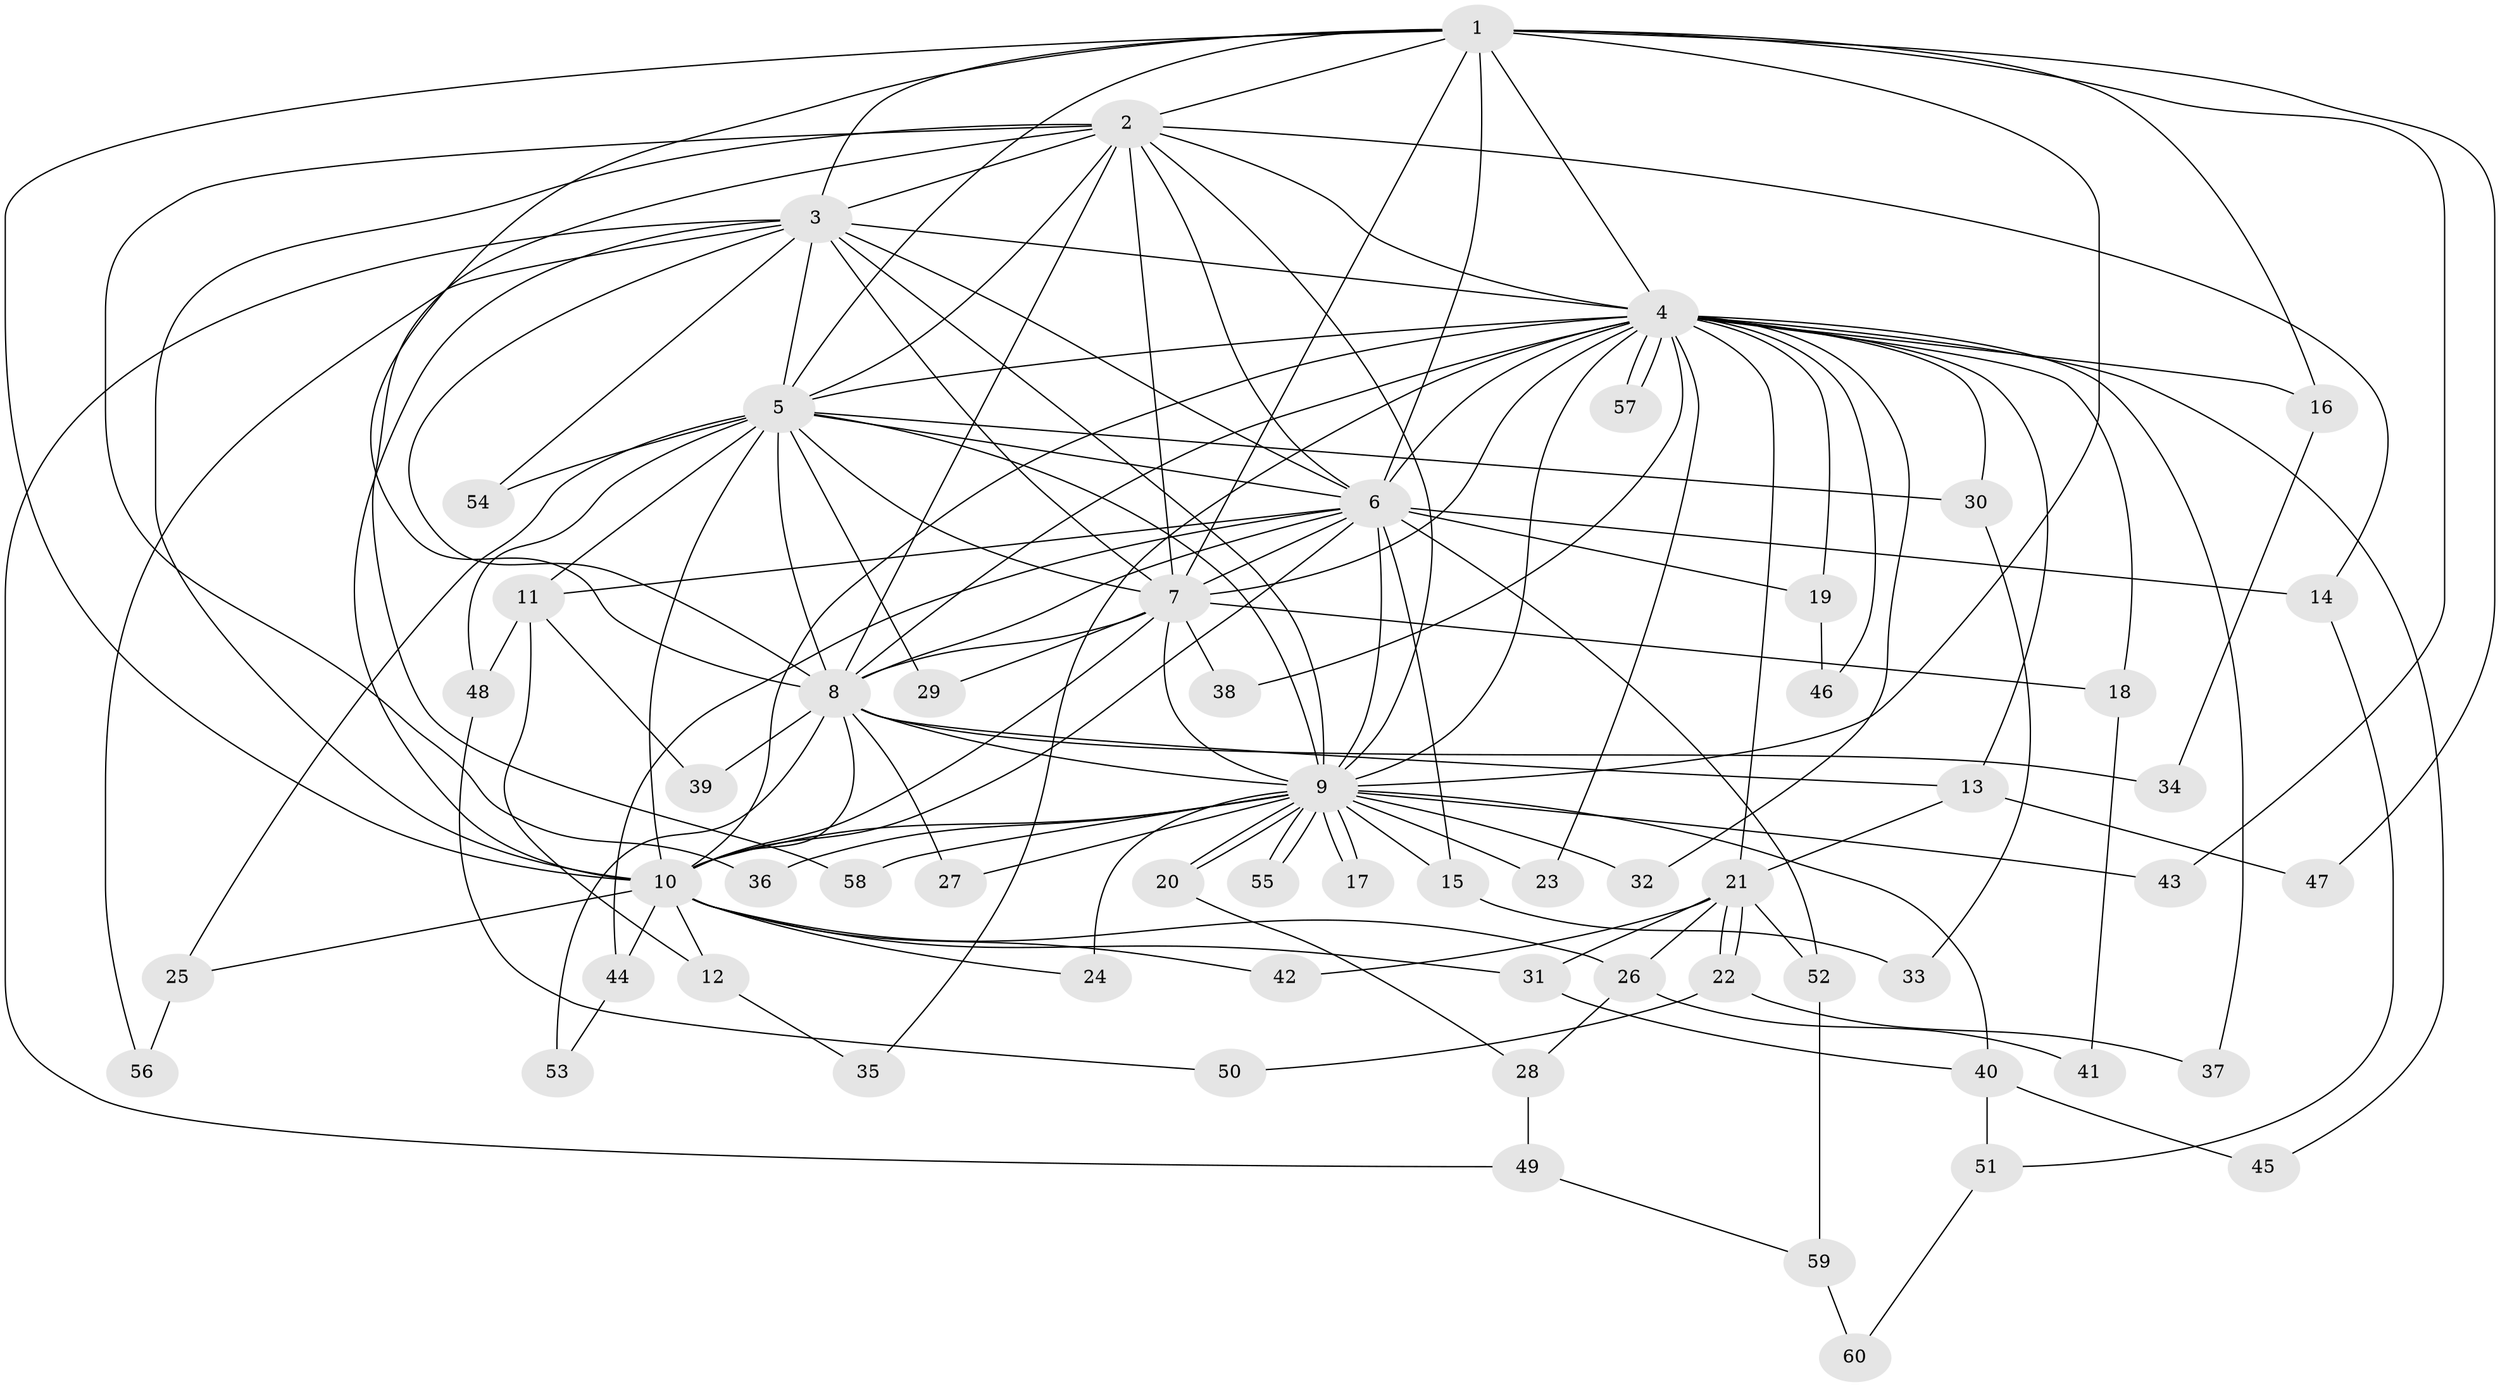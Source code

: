 // coarse degree distribution, {10: 0.047619047619047616, 14: 0.023809523809523808, 27: 0.023809523809523808, 12: 0.023809523809523808, 3: 0.2857142857142857, 2: 0.4523809523809524, 1: 0.07142857142857142, 8: 0.023809523809523808, 4: 0.047619047619047616}
// Generated by graph-tools (version 1.1) at 2025/47/03/04/25 21:47:42]
// undirected, 60 vertices, 145 edges
graph export_dot {
graph [start="1"]
  node [color=gray90,style=filled];
  1;
  2;
  3;
  4;
  5;
  6;
  7;
  8;
  9;
  10;
  11;
  12;
  13;
  14;
  15;
  16;
  17;
  18;
  19;
  20;
  21;
  22;
  23;
  24;
  25;
  26;
  27;
  28;
  29;
  30;
  31;
  32;
  33;
  34;
  35;
  36;
  37;
  38;
  39;
  40;
  41;
  42;
  43;
  44;
  45;
  46;
  47;
  48;
  49;
  50;
  51;
  52;
  53;
  54;
  55;
  56;
  57;
  58;
  59;
  60;
  1 -- 2;
  1 -- 3;
  1 -- 4;
  1 -- 5;
  1 -- 6;
  1 -- 7;
  1 -- 8;
  1 -- 9;
  1 -- 10;
  1 -- 16;
  1 -- 43;
  1 -- 47;
  2 -- 3;
  2 -- 4;
  2 -- 5;
  2 -- 6;
  2 -- 7;
  2 -- 8;
  2 -- 9;
  2 -- 10;
  2 -- 14;
  2 -- 36;
  2 -- 58;
  3 -- 4;
  3 -- 5;
  3 -- 6;
  3 -- 7;
  3 -- 8;
  3 -- 9;
  3 -- 10;
  3 -- 49;
  3 -- 54;
  3 -- 56;
  4 -- 5;
  4 -- 6;
  4 -- 7;
  4 -- 8;
  4 -- 9;
  4 -- 10;
  4 -- 13;
  4 -- 16;
  4 -- 18;
  4 -- 19;
  4 -- 21;
  4 -- 23;
  4 -- 30;
  4 -- 32;
  4 -- 35;
  4 -- 37;
  4 -- 38;
  4 -- 45;
  4 -- 46;
  4 -- 57;
  4 -- 57;
  5 -- 6;
  5 -- 7;
  5 -- 8;
  5 -- 9;
  5 -- 10;
  5 -- 11;
  5 -- 25;
  5 -- 29;
  5 -- 30;
  5 -- 48;
  5 -- 54;
  6 -- 7;
  6 -- 8;
  6 -- 9;
  6 -- 10;
  6 -- 11;
  6 -- 14;
  6 -- 15;
  6 -- 19;
  6 -- 44;
  6 -- 52;
  7 -- 8;
  7 -- 9;
  7 -- 10;
  7 -- 18;
  7 -- 29;
  7 -- 38;
  8 -- 9;
  8 -- 10;
  8 -- 13;
  8 -- 27;
  8 -- 34;
  8 -- 39;
  8 -- 53;
  9 -- 10;
  9 -- 15;
  9 -- 17;
  9 -- 17;
  9 -- 20;
  9 -- 20;
  9 -- 23;
  9 -- 24;
  9 -- 27;
  9 -- 32;
  9 -- 36;
  9 -- 40;
  9 -- 43;
  9 -- 55;
  9 -- 55;
  9 -- 58;
  10 -- 12;
  10 -- 24;
  10 -- 25;
  10 -- 26;
  10 -- 31;
  10 -- 42;
  10 -- 44;
  11 -- 12;
  11 -- 39;
  11 -- 48;
  12 -- 35;
  13 -- 21;
  13 -- 47;
  14 -- 51;
  15 -- 33;
  16 -- 34;
  18 -- 41;
  19 -- 46;
  20 -- 28;
  21 -- 22;
  21 -- 22;
  21 -- 26;
  21 -- 31;
  21 -- 42;
  21 -- 52;
  22 -- 37;
  22 -- 50;
  25 -- 56;
  26 -- 28;
  26 -- 41;
  28 -- 49;
  30 -- 33;
  31 -- 40;
  40 -- 45;
  40 -- 51;
  44 -- 53;
  48 -- 50;
  49 -- 59;
  51 -- 60;
  52 -- 59;
  59 -- 60;
}
